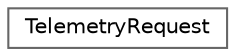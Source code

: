 digraph "Иерархия классов. Графический вид."
{
 // INTERACTIVE_SVG=YES
 // LATEX_PDF_SIZE
  bgcolor="transparent";
  edge [fontname=Helvetica,fontsize=10,labelfontname=Helvetica,labelfontsize=10];
  node [fontname=Helvetica,fontsize=10,shape=box,height=0.2,width=0.4];
  rankdir="LR";
  Node0 [id="Node000000",label="TelemetryRequest",height=0.2,width=0.4,color="grey40", fillcolor="white", style="filled",URL="$d8/d07/group__sdk__protocol.html#d9/dd7/struct_quasar_s_d_k_1_1_datagrams_1_1_telemetry_request",tooltip="Датаграмма запроса телеметрии от наземки к РЛС."];
}
